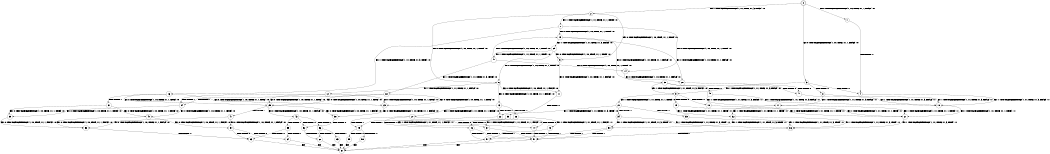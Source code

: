 digraph BCG {
size = "7, 10.5";
center = TRUE;
node [shape = circle];
0 [peripheries = 2];
0 -> 1 [label = "EX !0 !ATOMIC_EXCH_BRANCH (1, +0, TRUE, +1, 1, FALSE) !:0:"];
0 -> 2 [label = "EX !1 !ATOMIC_EXCH_BRANCH (1, +1, TRUE, +1, 3, FALSE) !:0:"];
0 -> 3 [label = "EX !0 !ATOMIC_EXCH_BRANCH (1, +0, TRUE, +1, 1, FALSE) !:0:"];
1 -> 4 [label = "TERMINATE !0"];
2 -> 5 [label = "EX !0 !ATOMIC_EXCH_BRANCH (1, +0, TRUE, +1, 1, TRUE) !:0:"];
2 -> 6 [label = "EX !0 !ATOMIC_EXCH_BRANCH (1, +0, TRUE, +1, 1, TRUE) !:0:"];
2 -> 7 [label = "EX !1 !ATOMIC_EXCH_BRANCH (1, +1, TRUE, +1, 1, TRUE) !:0:"];
3 -> 4 [label = "TERMINATE !0"];
3 -> 8 [label = "TERMINATE !0"];
3 -> 9 [label = "EX !1 !ATOMIC_EXCH_BRANCH (1, +1, TRUE, +1, 3, FALSE) !:0:"];
4 -> 10 [label = "EX !1 !ATOMIC_EXCH_BRANCH (1, +1, TRUE, +1, 3, FALSE) !:1:"];
5 -> 11 [label = "EX !0 !ATOMIC_EXCH_BRANCH (1, +0, TRUE, +1, 1, FALSE) !:0:"];
6 -> 11 [label = "EX !0 !ATOMIC_EXCH_BRANCH (1, +0, TRUE, +1, 1, FALSE) !:0:"];
6 -> 12 [label = "EX !1 !ATOMIC_EXCH_BRANCH (1, +1, TRUE, +1, 1, FALSE) !:0:"];
6 -> 13 [label = "EX !0 !ATOMIC_EXCH_BRANCH (1, +0, TRUE, +1, 1, FALSE) !:0:"];
7 -> 14 [label = "EX !0 !ATOMIC_EXCH_BRANCH (1, +0, TRUE, +1, 1, TRUE) !:0:"];
7 -> 15 [label = "EX !0 !ATOMIC_EXCH_BRANCH (1, +0, TRUE, +1, 1, TRUE) !:0:"];
7 -> 16 [label = "EX !1 !ATOMIC_EXCH_BRANCH (1, +1, TRUE, +1, 3, TRUE) !:0:"];
8 -> 10 [label = "EX !1 !ATOMIC_EXCH_BRANCH (1, +1, TRUE, +1, 3, FALSE) !:1:"];
8 -> 17 [label = "EX !1 !ATOMIC_EXCH_BRANCH (1, +1, TRUE, +1, 3, FALSE) !:1:"];
9 -> 18 [label = "TERMINATE !0"];
9 -> 19 [label = "TERMINATE !0"];
9 -> 20 [label = "EX !1 !ATOMIC_EXCH_BRANCH (1, +1, TRUE, +1, 1, TRUE) !:0:"];
10 -> 21 [label = "EX !1 !ATOMIC_EXCH_BRANCH (1, +1, TRUE, +1, 1, TRUE) !:1:"];
11 -> 22 [label = "TERMINATE !0"];
12 -> 23 [label = "EX !0 !ATOMIC_EXCH_BRANCH (1, +0, TRUE, +1, 1, TRUE) !:0:"];
12 -> 24 [label = "TERMINATE !1"];
12 -> 25 [label = "EX !0 !ATOMIC_EXCH_BRANCH (1, +0, TRUE, +1, 1, TRUE) !:0:"];
13 -> 22 [label = "TERMINATE !0"];
13 -> 26 [label = "TERMINATE !0"];
13 -> 27 [label = "EX !1 !ATOMIC_EXCH_BRANCH (1, +1, TRUE, +1, 1, FALSE) !:0:"];
14 -> 28 [label = "EX !0 !ATOMIC_EXCH_BRANCH (1, +0, TRUE, +1, 1, FALSE) !:0:"];
15 -> 28 [label = "EX !0 !ATOMIC_EXCH_BRANCH (1, +0, TRUE, +1, 1, FALSE) !:0:"];
15 -> 29 [label = "EX !1 !ATOMIC_EXCH_BRANCH (1, +1, TRUE, +1, 3, FALSE) !:0:"];
15 -> 30 [label = "EX !0 !ATOMIC_EXCH_BRANCH (1, +0, TRUE, +1, 1, FALSE) !:0:"];
16 -> 23 [label = "EX !0 !ATOMIC_EXCH_BRANCH (1, +0, TRUE, +1, 1, TRUE) !:0:"];
16 -> 31 [label = "TERMINATE !1"];
16 -> 25 [label = "EX !0 !ATOMIC_EXCH_BRANCH (1, +0, TRUE, +1, 1, TRUE) !:0:"];
17 -> 21 [label = "EX !1 !ATOMIC_EXCH_BRANCH (1, +1, TRUE, +1, 1, TRUE) !:1:"];
17 -> 32 [label = "EX !1 !ATOMIC_EXCH_BRANCH (1, +1, TRUE, +1, 1, TRUE) !:1:"];
18 -> 21 [label = "EX !1 !ATOMIC_EXCH_BRANCH (1, +1, TRUE, +1, 1, TRUE) !:1:"];
19 -> 21 [label = "EX !1 !ATOMIC_EXCH_BRANCH (1, +1, TRUE, +1, 1, TRUE) !:1:"];
19 -> 32 [label = "EX !1 !ATOMIC_EXCH_BRANCH (1, +1, TRUE, +1, 1, TRUE) !:1:"];
20 -> 33 [label = "TERMINATE !0"];
20 -> 34 [label = "TERMINATE !0"];
20 -> 35 [label = "EX !1 !ATOMIC_EXCH_BRANCH (1, +1, TRUE, +1, 3, TRUE) !:0:"];
21 -> 36 [label = "EX !1 !ATOMIC_EXCH_BRANCH (1, +1, TRUE, +1, 3, TRUE) !:1:"];
22 -> 37 [label = "EX !1 !ATOMIC_EXCH_BRANCH (1, +1, TRUE, +1, 1, FALSE) !:1:"];
23 -> 38 [label = "EX !0 !ATOMIC_EXCH_BRANCH (1, +0, TRUE, +1, 1, FALSE) !:0:"];
24 -> 39 [label = "EX !0 !ATOMIC_EXCH_BRANCH (1, +0, TRUE, +1, 1, TRUE) !:0:"];
24 -> 40 [label = "EX !0 !ATOMIC_EXCH_BRANCH (1, +0, TRUE, +1, 1, TRUE) !:0:"];
25 -> 38 [label = "EX !0 !ATOMIC_EXCH_BRANCH (1, +0, TRUE, +1, 1, FALSE) !:0:"];
25 -> 41 [label = "TERMINATE !1"];
25 -> 42 [label = "EX !0 !ATOMIC_EXCH_BRANCH (1, +0, TRUE, +1, 1, FALSE) !:0:"];
26 -> 37 [label = "EX !1 !ATOMIC_EXCH_BRANCH (1, +1, TRUE, +1, 1, FALSE) !:1:"];
26 -> 43 [label = "EX !1 !ATOMIC_EXCH_BRANCH (1, +1, TRUE, +1, 1, FALSE) !:1:"];
27 -> 44 [label = "TERMINATE !0"];
27 -> 45 [label = "TERMINATE !1"];
27 -> 46 [label = "TERMINATE !0"];
28 -> 47 [label = "TERMINATE !0"];
29 -> 5 [label = "EX !0 !ATOMIC_EXCH_BRANCH (1, +0, TRUE, +1, 1, TRUE) !:0:"];
29 -> 48 [label = "EX !1 !ATOMIC_EXCH_BRANCH (1, +1, TRUE, +1, 1, TRUE) !:0:"];
29 -> 6 [label = "EX !0 !ATOMIC_EXCH_BRANCH (1, +0, TRUE, +1, 1, TRUE) !:0:"];
30 -> 47 [label = "TERMINATE !0"];
30 -> 49 [label = "TERMINATE !0"];
30 -> 9 [label = "EX !1 !ATOMIC_EXCH_BRANCH (1, +1, TRUE, +1, 3, FALSE) !:0:"];
31 -> 39 [label = "EX !0 !ATOMIC_EXCH_BRANCH (1, +0, TRUE, +1, 1, TRUE) !:0:"];
31 -> 40 [label = "EX !0 !ATOMIC_EXCH_BRANCH (1, +0, TRUE, +1, 1, TRUE) !:0:"];
32 -> 36 [label = "EX !1 !ATOMIC_EXCH_BRANCH (1, +1, TRUE, +1, 3, TRUE) !:1:"];
32 -> 50 [label = "EX !1 !ATOMIC_EXCH_BRANCH (1, +1, TRUE, +1, 3, TRUE) !:1:"];
33 -> 36 [label = "EX !1 !ATOMIC_EXCH_BRANCH (1, +1, TRUE, +1, 3, TRUE) !:1:"];
34 -> 36 [label = "EX !1 !ATOMIC_EXCH_BRANCH (1, +1, TRUE, +1, 3, TRUE) !:1:"];
34 -> 50 [label = "EX !1 !ATOMIC_EXCH_BRANCH (1, +1, TRUE, +1, 3, TRUE) !:1:"];
35 -> 44 [label = "TERMINATE !0"];
35 -> 45 [label = "TERMINATE !1"];
35 -> 46 [label = "TERMINATE !0"];
36 -> 51 [label = "TERMINATE !1"];
37 -> 51 [label = "TERMINATE !1"];
38 -> 52 [label = "TERMINATE !0"];
39 -> 53 [label = "EX !0 !ATOMIC_EXCH_BRANCH (1, +0, TRUE, +1, 1, FALSE) !:0:"];
40 -> 53 [label = "EX !0 !ATOMIC_EXCH_BRANCH (1, +0, TRUE, +1, 1, FALSE) !:0:"];
40 -> 54 [label = "EX !0 !ATOMIC_EXCH_BRANCH (1, +0, TRUE, +1, 1, FALSE) !:0:"];
41 -> 53 [label = "EX !0 !ATOMIC_EXCH_BRANCH (1, +0, TRUE, +1, 1, FALSE) !:0:"];
41 -> 54 [label = "EX !0 !ATOMIC_EXCH_BRANCH (1, +0, TRUE, +1, 1, FALSE) !:0:"];
42 -> 52 [label = "TERMINATE !0"];
42 -> 55 [label = "TERMINATE !1"];
42 -> 56 [label = "TERMINATE !0"];
43 -> 51 [label = "TERMINATE !1"];
43 -> 57 [label = "TERMINATE !1"];
44 -> 51 [label = "TERMINATE !1"];
45 -> 58 [label = "TERMINATE !0"];
45 -> 59 [label = "TERMINATE !0"];
46 -> 51 [label = "TERMINATE !1"];
46 -> 57 [label = "TERMINATE !1"];
47 -> 10 [label = "EX !1 !ATOMIC_EXCH_BRANCH (1, +1, TRUE, +1, 3, FALSE) !:1:"];
48 -> 14 [label = "EX !0 !ATOMIC_EXCH_BRANCH (1, +0, TRUE, +1, 1, TRUE) !:0:"];
48 -> 60 [label = "EX !1 !ATOMIC_EXCH_BRANCH (1, +1, TRUE, +1, 3, TRUE) !:0:"];
48 -> 15 [label = "EX !0 !ATOMIC_EXCH_BRANCH (1, +0, TRUE, +1, 1, TRUE) !:0:"];
49 -> 10 [label = "EX !1 !ATOMIC_EXCH_BRANCH (1, +1, TRUE, +1, 3, FALSE) !:1:"];
49 -> 17 [label = "EX !1 !ATOMIC_EXCH_BRANCH (1, +1, TRUE, +1, 3, FALSE) !:1:"];
50 -> 51 [label = "TERMINATE !1"];
50 -> 57 [label = "TERMINATE !1"];
51 -> 61 [label = "exit"];
52 -> 62 [label = "TERMINATE !1"];
53 -> 63 [label = "TERMINATE !0"];
54 -> 63 [label = "TERMINATE !0"];
54 -> 64 [label = "TERMINATE !0"];
55 -> 63 [label = "TERMINATE !0"];
55 -> 64 [label = "TERMINATE !0"];
56 -> 62 [label = "TERMINATE !1"];
56 -> 65 [label = "TERMINATE !1"];
57 -> 61 [label = "exit"];
58 -> 61 [label = "exit"];
59 -> 61 [label = "exit"];
60 -> 23 [label = "EX !0 !ATOMIC_EXCH_BRANCH (1, +0, TRUE, +1, 1, TRUE) !:0:"];
60 -> 24 [label = "TERMINATE !1"];
60 -> 25 [label = "EX !0 !ATOMIC_EXCH_BRANCH (1, +0, TRUE, +1, 1, TRUE) !:0:"];
62 -> 61 [label = "exit"];
63 -> 61 [label = "exit"];
64 -> 61 [label = "exit"];
65 -> 61 [label = "exit"];
}
